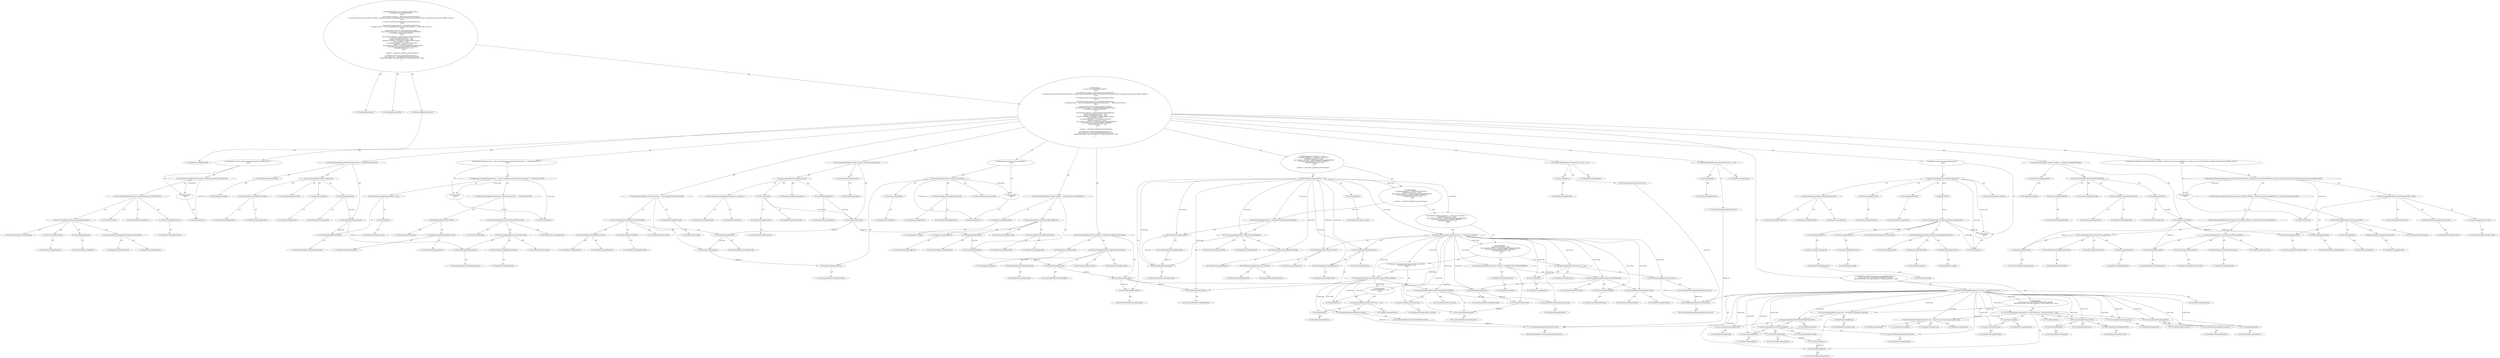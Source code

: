 digraph "visitToken#?,DetailAST" {
0 [label="2:CtTypeReferenceImpl@void" shape=ellipse]
1 [label="2:CtVirtualElement@visitToken" shape=ellipse]
2 [label="2:CtParameterImpl@DetailAST aAST" shape=ellipse]
3 [label="2:CtTypeReferenceImpl@DetailAST" shape=ellipse]
4 [label="3:CtExecutableReferenceImpl@inInterfaceBlock(DetailAST)" shape=ellipse]
5 [label="3:CtTypeReferenceImpl@ScopeUtils" shape=ellipse]
6 [label="3:CtTypeReferenceImpl@boolean" shape=ellipse]
7 [label="3:CtTypeReferenceImpl@DetailAST" shape=ellipse]
8 [label="3:CtVirtualElement@inInterfaceBlock" shape=ellipse]
9 [label="3:CtTypeAccessImpl@ScopeUtils" shape=ellipse]
10 [label="3:CtTypeReferenceImpl@ScopeUtils" shape=ellipse]
11 [label="3:CtVariableReadImpl@aAST" shape=ellipse]
12 [label="3:CtParameterReferenceImpl@aAST" shape=ellipse]
13 [label="3:CtInvocationImpl@ScopeUtils.inInterfaceBlock(aAST)" shape=ellipse]
14 [label="4:CtReturnImpl@return" shape=ellipse]
15 [label="3:CtBlockImpl@\{
    return;
\}" shape=ellipse]
16 [label="3:CtIfImpl@if (ScopeUtils.inInterfaceBlock(aAST)) \{
    return;
\}" shape=ellipse]
17 [label="6:CtTypeReferenceImpl@DetailAST" shape=ellipse]
18 [label="6:CtPackageReferenceImpl@" shape=ellipse]
19 [label="6:CtExecutableReferenceImpl@findFirstToken()" shape=ellipse]
20 [label="6:CtTypeReferenceImpl@DetailAST" shape=ellipse]
21 [label="6:CtTypeReferenceImpl@DetailAST" shape=ellipse]
22 [label="6:CtVirtualElement@findFirstToken" shape=ellipse]
23 [label="6:CtVariableReadImpl@aAST" shape=ellipse]
24 [label="6:CtParameterReferenceImpl@aAST" shape=ellipse]
25 [label="6:CtTypeAccessImpl@MODIFIERS" shape=ellipse]
26 [label="6:CtTypeReferenceImpl@MODIFIERS" shape=ellipse]
27 [label="6:CtInvocationImpl@aAST.findFirstToken(MODIFIERS)" shape=ellipse]
28 [label="6:CtVirtualElement@modifiers" shape=ellipse]
29 [label="6:CtLocalVariableImpl@final DetailAST modifiers = aAST.findFirstToken(MODIFIERS)" shape=ellipse]
30 [label="7:CtExecutableReferenceImpl@branchContains()" shape=ellipse]
31 [label="7:CtTypeReferenceImpl@DetailAST" shape=ellipse]
32 [label="7:CtVirtualElement@branchContains" shape=ellipse]
33 [label="7:CtVariableReadImpl@modifiers" shape=ellipse]
34 [label="7:CtLocalVariableReferenceImpl@modifiers" shape=ellipse]
35 [label="7:CtTypeAccessImpl@LITERAL_PRIVATE" shape=ellipse]
36 [label="7:CtTypeReferenceImpl@LITERAL_PRIVATE" shape=ellipse]
37 [label="7:CtInvocationImpl@modifiers.branchContains(LITERAL_PRIVATE)" shape=ellipse]
38 [label="7:CtExecutableReferenceImpl@branchContains()" shape=ellipse]
39 [label="7:CtTypeReferenceImpl@DetailAST" shape=ellipse]
40 [label="7:CtVirtualElement@branchContains" shape=ellipse]
41 [label="7:CtVariableReadImpl@modifiers" shape=ellipse]
42 [label="7:CtLocalVariableReferenceImpl@modifiers" shape=ellipse]
43 [label="7:CtTypeAccessImpl@ABSTRACT" shape=ellipse]
44 [label="7:CtTypeReferenceImpl@ABSTRACT" shape=ellipse]
45 [label="7:CtInvocationImpl@modifiers.branchContains(ABSTRACT)" shape=ellipse]
46 [label="7:CtBinaryOperatorImpl@(modifiers.branchContains(LITERAL_PRIVATE) || modifiers.branchContains(ABSTRACT))" shape=ellipse]
47 [label="8:CtExecutableReferenceImpl@branchContains()" shape=ellipse]
48 [label="8:CtTypeReferenceImpl@DetailAST" shape=ellipse]
49 [label="8:CtVirtualElement@branchContains" shape=ellipse]
50 [label="8:CtVariableReadImpl@modifiers" shape=ellipse]
51 [label="8:CtLocalVariableReferenceImpl@modifiers" shape=ellipse]
52 [label="8:CtTypeAccessImpl@FINAL" shape=ellipse]
53 [label="8:CtTypeReferenceImpl@FINAL" shape=ellipse]
54 [label="8:CtInvocationImpl@modifiers.branchContains(FINAL)" shape=ellipse]
55 [label="7:CtBinaryOperatorImpl@((modifiers.branchContains(LITERAL_PRIVATE) || modifiers.branchContains(ABSTRACT)) || modifiers.branchContains(FINAL))" shape=ellipse]
56 [label="9:CtExecutableReferenceImpl@branchContains()" shape=ellipse]
57 [label="9:CtTypeReferenceImpl@DetailAST" shape=ellipse]
58 [label="9:CtVirtualElement@branchContains" shape=ellipse]
59 [label="9:CtVariableReadImpl@modifiers" shape=ellipse]
60 [label="9:CtLocalVariableReferenceImpl@modifiers" shape=ellipse]
61 [label="9:CtTypeAccessImpl@LITERAL_STATIC" shape=ellipse]
62 [label="9:CtTypeReferenceImpl@LITERAL_STATIC" shape=ellipse]
63 [label="9:CtInvocationImpl@modifiers.branchContains(LITERAL_STATIC)" shape=ellipse]
64 [label="7:CtBinaryOperatorImpl@((modifiers.branchContains(LITERAL_PRIVATE) || modifiers.branchContains(ABSTRACT)) || modifiers.branchContains(FINAL)) || modifiers.branchContains(LITERAL_STATIC)" shape=ellipse]
65 [label="10:CtReturnImpl@return" shape=ellipse]
66 [label="9:CtBlockImpl@\{
    return;
\}" shape=ellipse]
67 [label="7:CtIfImpl@if (((modifiers.branchContains(LITERAL_PRIVATE) || modifiers.branchContains(ABSTRACT)) || modifiers.branchContains(FINAL)) || modifiers.branchContains(LITERAL_STATIC)) \{
    return;
\}" shape=ellipse]
68 [label="12:CtExecutableReferenceImpl@isIn()" shape=ellipse]
69 [label="12:CtVirtualElement@isIn" shape=ellipse]
70 [label="12:CtExecutableReferenceImpl@getSurroundingScope(DetailAST)" shape=ellipse]
71 [label="12:CtTypeReferenceImpl@ScopeUtils" shape=ellipse]
72 [label="12:CtTypeReferenceImpl@DetailAST" shape=ellipse]
73 [label="12:CtVirtualElement@getSurroundingScope" shape=ellipse]
74 [label="12:CtTypeAccessImpl@ScopeUtils" shape=ellipse]
75 [label="12:CtTypeReferenceImpl@ScopeUtils" shape=ellipse]
76 [label="12:CtVariableReadImpl@aAST" shape=ellipse]
77 [label="12:CtParameterReferenceImpl@aAST" shape=ellipse]
78 [label="12:CtInvocationImpl@ScopeUtils.getSurroundingScope(aAST)" shape=ellipse]
79 [label="12:CtTypeAccessImpl@PROTECTED" shape=ellipse]
80 [label="12:CtTypeReferenceImpl@PROTECTED" shape=ellipse]
81 [label="12:CtInvocationImpl@ScopeUtils.getSurroundingScope(aAST).isIn(PROTECTED)" shape=ellipse]
82 [label="12:CtUnaryOperatorImpl@!ScopeUtils.getSurroundingScope(aAST).isIn(PROTECTED)" shape=ellipse]
83 [label="13:CtReturnImpl@return" shape=ellipse]
84 [label="12:CtBlockImpl@\{
    return;
\}" shape=ellipse]
85 [label="12:CtIfImpl@if (!ScopeUtils.getSurroundingScope(aAST).isIn(PROTECTED)) \{
    return;
\}" shape=ellipse]
86 [label="15:CtTypeReferenceImpl@DetailAST" shape=ellipse]
87 [label="15:CtPackageReferenceImpl@" shape=ellipse]
88 [label="15:CtExecutableReferenceImpl@findFirstToken()" shape=ellipse]
89 [label="15:CtTypeReferenceImpl@DetailAST" shape=ellipse]
90 [label="15:CtTypeReferenceImpl@DetailAST" shape=ellipse]
91 [label="15:CtVirtualElement@findFirstToken" shape=ellipse]
92 [label="15:CtVariableReadImpl@aAST" shape=ellipse]
93 [label="15:CtParameterReferenceImpl@aAST" shape=ellipse]
94 [label="15:CtTypeAccessImpl@SLIST" shape=ellipse]
95 [label="15:CtTypeReferenceImpl@SLIST" shape=ellipse]
96 [label="15:CtInvocationImpl@aAST.findFirstToken(SLIST)" shape=ellipse]
97 [label="15:CtVirtualElement@implementation" shape=ellipse]
98 [label="15:CtLocalVariableImpl@final DetailAST implementation = aAST.findFirstToken(SLIST)" shape=ellipse]
99 [label="16:CtVariableReadImpl@implementation" shape=ellipse]
100 [label="16:CtLocalVariableReferenceImpl@implementation" shape=ellipse]
101 [label="16:CtLiteralImpl@null" shape=ellipse]
102 [label="16:CtTypeReferenceImpl@<nulltype>" shape=ellipse]
103 [label="16:CtBinaryOperatorImpl@(implementation != null)" shape=ellipse]
104 [label="17:CtExecutableReferenceImpl@getType()" shape=ellipse]
105 [label="17:CtVirtualElement@getType" shape=ellipse]
106 [label="17:CtExecutableReferenceImpl@getFirstChild()" shape=ellipse]
107 [label="17:CtTypeReferenceImpl@DetailAST" shape=ellipse]
108 [label="17:CtVirtualElement@getFirstChild" shape=ellipse]
109 [label="17:CtVariableReadImpl@implementation" shape=ellipse]
110 [label="17:CtLocalVariableReferenceImpl@implementation" shape=ellipse]
111 [label="17:CtInvocationImpl@implementation.getFirstChild()" shape=ellipse]
112 [label="17:CtInvocationImpl@implementation.getFirstChild().getType()" shape=ellipse]
113 [label="17:CtFieldReferenceImpl@TokenTypes.RCURLY" shape=ellipse]
114 [label="17:CtTypeReferenceImpl@TokenTypes" shape=ellipse]
115 [label="17:CtTypeReferenceImpl@PlaceHold" shape=ellipse]
116 [label="17:CtFieldReadImpl@TokenTypes.RCURLY" shape=ellipse]
117 [label="17:CtTypeAccessImpl@TokenTypes" shape=ellipse]
118 [label="17:CtBinaryOperatorImpl@(implementation.getFirstChild().getType() == TokenTypes.RCURLY)" shape=ellipse]
119 [label="16:CtBinaryOperatorImpl@(implementation != null) && (implementation.getFirstChild().getType() == TokenTypes.RCURLY)" shape=ellipse]
120 [label="18:CtReturnImpl@return" shape=ellipse]
121 [label="17:CtBlockImpl@\{
    return;
\}" shape=ellipse]
122 [label="16:CtIfImpl@if ((implementation != null) && (implementation.getFirstChild().getType() == TokenTypes.RCURLY)) \{
    return;
\}" shape=ellipse]
123 [label="20:CtTypeReferenceImpl@DetailAST" shape=ellipse]
124 [label="20:CtPackageReferenceImpl@" shape=ellipse]
125 [label="20:CtExecutableReferenceImpl@findContainingClass(<unknown>)" shape=ellipse]
126 [label="20:CtTypeReferenceImpl@DetailAST" shape=ellipse]
127 [label="20:CtTypeReferenceImpl@null" shape=ellipse]
128 [label="20:CtVirtualElement@findContainingClass" shape=ellipse]
129 [label="20:CtTypeAccessImpl@PlaceHold" shape=ellipse]
130 [label="20:CtTypeReferenceImpl@PlaceHold" shape=ellipse]
131 [label="20:CtThisAccessImpl@" shape=ellipse]
132 [label="20:CtTypeReferenceImpl@PlaceHold" shape=ellipse]
133 [label="20:CtVariableReadImpl@aAST" shape=ellipse]
134 [label="20:CtParameterReferenceImpl@aAST" shape=ellipse]
135 [label="20:CtInvocationImpl@findContainingClass(aAST)" shape=ellipse]
136 [label="20:CtVirtualElement@classDef" shape=ellipse]
137 [label="20:CtLocalVariableImpl@final DetailAST classDef = findContainingClass(aAST)" shape=ellipse]
138 [label="21:CtTypeReferenceImpl@DetailAST" shape=ellipse]
139 [label="21:CtPackageReferenceImpl@" shape=ellipse]
140 [label="21:CtExecutableReferenceImpl@findFirstToken()" shape=ellipse]
141 [label="21:CtTypeReferenceImpl@DetailAST" shape=ellipse]
142 [label="21:CtTypeReferenceImpl@DetailAST" shape=ellipse]
143 [label="21:CtVirtualElement@findFirstToken" shape=ellipse]
144 [label="21:CtVariableReadImpl@classDef" shape=ellipse]
145 [label="21:CtLocalVariableReferenceImpl@classDef" shape=ellipse]
146 [label="21:CtTypeAccessImpl@MODIFIERS" shape=ellipse]
147 [label="21:CtTypeReferenceImpl@MODIFIERS" shape=ellipse]
148 [label="21:CtInvocationImpl@classDef.findFirstToken(MODIFIERS)" shape=ellipse]
149 [label="21:CtVirtualElement@classMods" shape=ellipse]
150 [label="21:CtLocalVariableImpl@final DetailAST classMods = classDef.findFirstToken(MODIFIERS)" shape=ellipse]
151 [label="22:CtExecutableReferenceImpl@branchContains()" shape=ellipse]
152 [label="22:CtTypeReferenceImpl@DetailAST" shape=ellipse]
153 [label="22:CtTypeReferenceImpl@boolean" shape=ellipse]
154 [label="22:CtVirtualElement@branchContains" shape=ellipse]
155 [label="22:CtVariableReadImpl@classMods" shape=ellipse]
156 [label="22:CtLocalVariableReferenceImpl@classMods" shape=ellipse]
157 [label="22:CtTypeAccessImpl@FINAL" shape=ellipse]
158 [label="22:CtTypeReferenceImpl@FINAL" shape=ellipse]
159 [label="22:CtInvocationImpl@classMods.branchContains(FINAL)" shape=ellipse]
160 [label="23:CtReturnImpl@return" shape=ellipse]
161 [label="22:CtBlockImpl@\{
    return;
\}" shape=ellipse]
162 [label="22:CtIfImpl@if (classMods.branchContains(FINAL)) \{
    return;
\}" shape=ellipse]
163 [label="25:CtTypeReferenceImpl@DetailAST" shape=ellipse]
164 [label="25:CtPackageReferenceImpl@" shape=ellipse]
165 [label="25:CtExecutableReferenceImpl@findFirstToken()" shape=ellipse]
166 [label="25:CtTypeReferenceImpl@DetailAST" shape=ellipse]
167 [label="25:CtTypeReferenceImpl@DetailAST" shape=ellipse]
168 [label="25:CtVirtualElement@findFirstToken" shape=ellipse]
169 [label="25:CtVariableReadImpl@classDef" shape=ellipse]
170 [label="25:CtLocalVariableReferenceImpl@classDef" shape=ellipse]
171 [label="25:CtTypeAccessImpl@OBJBLOCK" shape=ellipse]
172 [label="25:CtTypeReferenceImpl@OBJBLOCK" shape=ellipse]
173 [label="25:CtInvocationImpl@classDef.findFirstToken(OBJBLOCK)" shape=ellipse]
174 [label="25:CtVirtualElement@objBlock" shape=ellipse]
175 [label="25:CtLocalVariableImpl@final DetailAST objBlock = classDef.findFirstToken(OBJBLOCK)" shape=ellipse]
176 [label="26:CtTypeReferenceImpl@boolean" shape=ellipse]
177 [label="26:CtLiteralImpl@true" shape=ellipse]
178 [label="26:CtTypeReferenceImpl@boolean" shape=ellipse]
179 [label="26:CtVirtualElement@hasDefaultConstructor" shape=ellipse]
180 [label="26:CtLocalVariableImpl@boolean hasDefaultConstructor = true" shape=ellipse]
181 [label="27:CtTypeReferenceImpl@boolean" shape=ellipse]
182 [label="27:CtLiteralImpl@false" shape=ellipse]
183 [label="27:CtTypeReferenceImpl@boolean" shape=ellipse]
184 [label="27:CtVirtualElement@hasExplNonPrivateCtor" shape=ellipse]
185 [label="27:CtLocalVariableImpl@boolean hasExplNonPrivateCtor = false" shape=ellipse]
186 [label="28:CtTypeReferenceImpl@DetailAST" shape=ellipse]
187 [label="28:CtPackageReferenceImpl@" shape=ellipse]
188 [label="28:CtExecutableReferenceImpl@getFirstChild()" shape=ellipse]
189 [label="28:CtTypeReferenceImpl@DetailAST" shape=ellipse]
190 [label="28:CtVirtualElement@getFirstChild" shape=ellipse]
191 [label="28:CtVariableReadImpl@objBlock" shape=ellipse]
192 [label="28:CtLocalVariableReferenceImpl@objBlock" shape=ellipse]
193 [label="28:CtInvocationImpl@((DetailAST) (objBlock.getFirstChild()))" shape=ellipse]
194 [label="28:CtTypeReferenceImpl@DetailAST" shape=ellipse]
195 [label="28:CtVirtualElement@candidate" shape=ellipse]
196 [label="28:CtLocalVariableImpl@DetailAST candidate = ((DetailAST) (objBlock.getFirstChild()))" shape=ellipse]
197 [label="29:CtVariableReadImpl@candidate" shape=ellipse]
198 [label="29:CtLocalVariableReferenceImpl@candidate" shape=ellipse]
199 [label="29:CtLiteralImpl@null" shape=ellipse]
200 [label="29:CtTypeReferenceImpl@<nulltype>" shape=ellipse]
201 [label="29:CtBinaryOperatorImpl@candidate != null" shape=ellipse]
202 [label="30:CtExecutableReferenceImpl@getType()" shape=ellipse]
203 [label="30:CtTypeReferenceImpl@DetailAST" shape=ellipse]
204 [label="30:CtVirtualElement@getType" shape=ellipse]
205 [label="30:CtVariableReadImpl@candidate" shape=ellipse]
206 [label="30:CtLocalVariableReferenceImpl@candidate" shape=ellipse]
207 [label="30:CtInvocationImpl@candidate.getType()" shape=ellipse]
208 [label="30:CtFieldReferenceImpl@TokenTypes.CTOR_DEF" shape=ellipse]
209 [label="30:CtTypeReferenceImpl@TokenTypes" shape=ellipse]
210 [label="30:CtTypeReferenceImpl@PlaceHold" shape=ellipse]
211 [label="30:CtFieldReadImpl@TokenTypes.CTOR_DEF" shape=ellipse]
212 [label="30:CtTypeAccessImpl@TokenTypes" shape=ellipse]
213 [label="30:CtBinaryOperatorImpl@candidate.getType() == TokenTypes.CTOR_DEF" shape=ellipse]
214 [label="31:CtVariableWriteImpl@hasDefaultConstructor" shape=ellipse]
215 [label="31:CtLocalVariableReferenceImpl@hasDefaultConstructor" shape=ellipse]
216 [label="31:CtLiteralImpl@false" shape=ellipse]
217 [label="31:CtTypeReferenceImpl@boolean" shape=ellipse]
218 [label="31:CtTypeReferenceImpl@boolean" shape=ellipse]
219 [label="31:CtAssignmentImpl@hasDefaultConstructor = false" shape=ellipse]
220 [label="32:CtTypeReferenceImpl@DetailAST" shape=ellipse]
221 [label="32:CtPackageReferenceImpl@" shape=ellipse]
222 [label="32:CtExecutableReferenceImpl@findFirstToken()" shape=ellipse]
223 [label="32:CtTypeReferenceImpl@DetailAST" shape=ellipse]
224 [label="32:CtTypeReferenceImpl@DetailAST" shape=ellipse]
225 [label="32:CtVirtualElement@findFirstToken" shape=ellipse]
226 [label="32:CtVariableReadImpl@candidate" shape=ellipse]
227 [label="32:CtLocalVariableReferenceImpl@candidate" shape=ellipse]
228 [label="32:CtTypeAccessImpl@MODIFIERS" shape=ellipse]
229 [label="32:CtTypeReferenceImpl@MODIFIERS" shape=ellipse]
230 [label="32:CtInvocationImpl@candidate.findFirstToken(MODIFIERS)" shape=ellipse]
231 [label="32:CtVirtualElement@ctorMods" shape=ellipse]
232 [label="32:CtLocalVariableImpl@final DetailAST ctorMods = candidate.findFirstToken(MODIFIERS)" shape=ellipse]
233 [label="33:CtExecutableReferenceImpl@branchContains()" shape=ellipse]
234 [label="33:CtTypeReferenceImpl@DetailAST" shape=ellipse]
235 [label="33:CtVirtualElement@branchContains" shape=ellipse]
236 [label="33:CtVariableReadImpl@ctorMods" shape=ellipse]
237 [label="33:CtLocalVariableReferenceImpl@ctorMods" shape=ellipse]
238 [label="33:CtTypeAccessImpl@LITERAL_PRIVATE" shape=ellipse]
239 [label="33:CtTypeReferenceImpl@LITERAL_PRIVATE" shape=ellipse]
240 [label="33:CtInvocationImpl@ctorMods.branchContains(LITERAL_PRIVATE)" shape=ellipse]
241 [label="33:CtUnaryOperatorImpl@!ctorMods.branchContains(LITERAL_PRIVATE)" shape=ellipse]
242 [label="34:CtVariableWriteImpl@hasExplNonPrivateCtor" shape=ellipse]
243 [label="34:CtLocalVariableReferenceImpl@hasExplNonPrivateCtor" shape=ellipse]
244 [label="34:CtLiteralImpl@true" shape=ellipse]
245 [label="34:CtTypeReferenceImpl@boolean" shape=ellipse]
246 [label="34:CtTypeReferenceImpl@boolean" shape=ellipse]
247 [label="34:CtAssignmentImpl@hasExplNonPrivateCtor = true" shape=ellipse]
248 [label="35:CtBreakImpl@break" shape=ellipse]
249 [label="33:CtBlockImpl@\{
    hasExplNonPrivateCtor = true;
    break;
\}" shape=ellipse]
250 [label="33:CtIfImpl@if (!ctorMods.branchContains(LITERAL_PRIVATE)) \{
    hasExplNonPrivateCtor = true;
    break;
\}" shape=ellipse]
251 [label="30:CtBlockImpl@\{
    hasDefaultConstructor = false;
    final DetailAST ctorMods = candidate.findFirstToken(MODIFIERS);
    if (!ctorMods.branchContains(LITERAL_PRIVATE)) \{
        hasExplNonPrivateCtor = true;
        break;
    \}
\}" shape=ellipse]
252 [label="30:CtIfImpl@if (candidate.getType() == TokenTypes.CTOR_DEF) \{
    hasDefaultConstructor = false;
    final DetailAST ctorMods = candidate.findFirstToken(MODIFIERS);
    if (!ctorMods.branchContains(LITERAL_PRIVATE)) \{
        hasExplNonPrivateCtor = true;
        break;
    \}
\}" shape=ellipse]
253 [label="38:CtVariableWriteImpl@candidate" shape=ellipse]
254 [label="38:CtLocalVariableReferenceImpl@candidate" shape=ellipse]
255 [label="38:CtExecutableReferenceImpl@getNextSibling()" shape=ellipse]
256 [label="38:CtTypeReferenceImpl@DetailAST" shape=ellipse]
257 [label="38:CtVirtualElement@getNextSibling" shape=ellipse]
258 [label="38:CtVariableReadImpl@candidate" shape=ellipse]
259 [label="38:CtLocalVariableReferenceImpl@candidate" shape=ellipse]
260 [label="38:CtInvocationImpl@((DetailAST) (candidate.getNextSibling()))" shape=ellipse]
261 [label="38:CtTypeReferenceImpl@DetailAST" shape=ellipse]
262 [label="38:CtAssignmentImpl@candidate = ((DetailAST) (candidate.getNextSibling()))" shape=ellipse]
263 [label="29:CtBlockImpl@\{
    if (candidate.getType() == TokenTypes.CTOR_DEF) \{
        hasDefaultConstructor = false;
        final DetailAST ctorMods = candidate.findFirstToken(MODIFIERS);
        if (!ctorMods.branchContains(LITERAL_PRIVATE)) \{
            hasExplNonPrivateCtor = true;
            break;
        \}
    \}
    candidate = ((DetailAST) (candidate.getNextSibling()));
\}" shape=ellipse]
264 [label="29:CtWhileImpl@while (candidate != null) \{
    if (candidate.getType() == TokenTypes.CTOR_DEF) \{
        hasDefaultConstructor = false;
        final DetailAST ctorMods = candidate.findFirstToken(MODIFIERS);
        if (!ctorMods.branchContains(LITERAL_PRIVATE)) \{
            hasExplNonPrivateCtor = true;
            break;
        \}
    \}
    candidate = ((DetailAST) (candidate.getNextSibling()));
\} " shape=ellipse]
265 [label="40:CtVariableReadImpl@hasDefaultConstructor" shape=ellipse]
266 [label="40:CtLocalVariableReferenceImpl@hasDefaultConstructor" shape=ellipse]
267 [label="40:CtVariableReadImpl@hasExplNonPrivateCtor" shape=ellipse]
268 [label="40:CtLocalVariableReferenceImpl@hasExplNonPrivateCtor" shape=ellipse]
269 [label="40:CtBinaryOperatorImpl@hasDefaultConstructor || hasExplNonPrivateCtor" shape=ellipse]
270 [label="40:CtTypeReferenceImpl@boolean" shape=ellipse]
271 [label="41:CtTypeReferenceImpl@String" shape=ellipse]
272 [label="41:CtPackageReferenceImpl@java.lang" shape=ellipse]
273 [label="41:CtExecutableReferenceImpl@getText()" shape=ellipse]
274 [label="41:CtTypeReferenceImpl@String" shape=ellipse]
275 [label="41:CtVirtualElement@getText" shape=ellipse]
276 [label="41:CtExecutableReferenceImpl@findFirstToken()" shape=ellipse]
277 [label="41:CtTypeReferenceImpl@DetailAST" shape=ellipse]
278 [label="41:CtVirtualElement@findFirstToken" shape=ellipse]
279 [label="41:CtVariableReadImpl@aAST" shape=ellipse]
280 [label="41:CtParameterReferenceImpl@aAST" shape=ellipse]
281 [label="41:CtTypeAccessImpl@IDENT" shape=ellipse]
282 [label="41:CtTypeReferenceImpl@IDENT" shape=ellipse]
283 [label="41:CtInvocationImpl@aAST.findFirstToken(IDENT)" shape=ellipse]
284 [label="41:CtInvocationImpl@aAST.findFirstToken(IDENT).getText()" shape=ellipse]
285 [label="41:CtVirtualElement@name" shape=ellipse]
286 [label="41:CtLocalVariableImpl@final String name = aAST.findFirstToken(IDENT).getText()" shape=ellipse]
287 [label="42:CtExecutableReferenceImpl@log(<unknown>,<unknown>,java.lang.String,java.lang.String)" shape=ellipse]
288 [label="42:CtTypeReferenceImpl@null" shape=ellipse]
289 [label="42:CtTypeReferenceImpl@null" shape=ellipse]
290 [label="42:CtTypeReferenceImpl@String" shape=ellipse]
291 [label="42:CtTypeReferenceImpl@String" shape=ellipse]
292 [label="42:CtVirtualElement@log" shape=ellipse]
293 [label="42:CtTypeAccessImpl@PlaceHold" shape=ellipse]
294 [label="42:CtTypeReferenceImpl@PlaceHold" shape=ellipse]
295 [label="42:CtThisAccessImpl@" shape=ellipse]
296 [label="42:CtTypeReferenceImpl@PlaceHold" shape=ellipse]
297 [label="42:CtExecutableReferenceImpl@getLineNo()" shape=ellipse]
298 [label="42:CtTypeReferenceImpl@DetailAST" shape=ellipse]
299 [label="42:CtVirtualElement@getLineNo" shape=ellipse]
300 [label="42:CtVariableReadImpl@aAST" shape=ellipse]
301 [label="42:CtParameterReferenceImpl@aAST" shape=ellipse]
302 [label="42:CtInvocationImpl@aAST.getLineNo()" shape=ellipse]
303 [label="42:CtExecutableReferenceImpl@getColumnNo()" shape=ellipse]
304 [label="42:CtTypeReferenceImpl@DetailAST" shape=ellipse]
305 [label="42:CtVirtualElement@getColumnNo" shape=ellipse]
306 [label="42:CtVariableReadImpl@aAST" shape=ellipse]
307 [label="42:CtParameterReferenceImpl@aAST" shape=ellipse]
308 [label="42:CtInvocationImpl@aAST.getColumnNo()" shape=ellipse]
309 [label="42:CtLiteralImpl@\"design.forExtension\"" shape=ellipse]
310 [label="42:CtTypeReferenceImpl@String" shape=ellipse]
311 [label="42:CtVariableReadImpl@name" shape=ellipse]
312 [label="42:CtLocalVariableReferenceImpl@name" shape=ellipse]
313 [label="42:CtInvocationImpl@log(aAST.getLineNo(), aAST.getColumnNo(), \"design.forExtension\", name)" shape=ellipse]
314 [label="40:CtBlockImpl@\{
    final String name = aAST.findFirstToken(IDENT).getText();
    log(aAST.getLineNo(), aAST.getColumnNo(), \"design.forExtension\", name);
\}" shape=ellipse]
315 [label="40:CtIfImpl@if (hasDefaultConstructor || hasExplNonPrivateCtor) \{
    final String name = aAST.findFirstToken(IDENT).getText();
    log(aAST.getLineNo(), aAST.getColumnNo(), \"design.forExtension\", name);
\}" shape=ellipse]
316 [label="2:CtBlockImpl@\{
    if (ScopeUtils.inInterfaceBlock(aAST)) \{
        return;
    \}
    final DetailAST modifiers = aAST.findFirstToken(MODIFIERS);
    if (((modifiers.branchContains(LITERAL_PRIVATE) || modifiers.branchContains(ABSTRACT)) || modifiers.branchContains(FINAL)) || modifiers.branchContains(LITERAL_STATIC)) \{
        return;
    \}
    if (!ScopeUtils.getSurroundingScope(aAST).isIn(PROTECTED)) \{
        return;
    \}
    final DetailAST implementation = aAST.findFirstToken(SLIST);
    if ((implementation != null) && (implementation.getFirstChild().getType() == TokenTypes.RCURLY)) \{
        return;
    \}
    final DetailAST classDef = findContainingClass(aAST);
    final DetailAST classMods = classDef.findFirstToken(MODIFIERS);
    if (classMods.branchContains(FINAL)) \{
        return;
    \}
    final DetailAST objBlock = classDef.findFirstToken(OBJBLOCK);
    boolean hasDefaultConstructor = true;
    boolean hasExplNonPrivateCtor = false;
    DetailAST candidate = ((DetailAST) (objBlock.getFirstChild()));
    while (candidate != null) \{
        if (candidate.getType() == TokenTypes.CTOR_DEF) \{
            hasDefaultConstructor = false;
            final DetailAST ctorMods = candidate.findFirstToken(MODIFIERS);
            if (!ctorMods.branchContains(LITERAL_PRIVATE)) \{
                hasExplNonPrivateCtor = true;
                break;
            \}
        \}
        candidate = ((DetailAST) (candidate.getNextSibling()));
    \} 
    if (hasDefaultConstructor || hasExplNonPrivateCtor) \{
        final String name = aAST.findFirstToken(IDENT).getText();
        log(aAST.getLineNo(), aAST.getColumnNo(), \"design.forExtension\", name);
    \}
\}" shape=ellipse]
317 [label="2:CtMethodImpl@public void visitToken(DetailAST aAST) \{
    if (ScopeUtils.inInterfaceBlock(aAST)) \{
        return;
    \}
    final DetailAST modifiers = aAST.findFirstToken(MODIFIERS);
    if (((modifiers.branchContains(LITERAL_PRIVATE) || modifiers.branchContains(ABSTRACT)) || modifiers.branchContains(FINAL)) || modifiers.branchContains(LITERAL_STATIC)) \{
        return;
    \}
    if (!ScopeUtils.getSurroundingScope(aAST).isIn(PROTECTED)) \{
        return;
    \}
    final DetailAST implementation = aAST.findFirstToken(SLIST);
    if ((implementation != null) && (implementation.getFirstChild().getType() == TokenTypes.RCURLY)) \{
        return;
    \}
    final DetailAST classDef = findContainingClass(aAST);
    final DetailAST classMods = classDef.findFirstToken(MODIFIERS);
    if (classMods.branchContains(FINAL)) \{
        return;
    \}
    final DetailAST objBlock = classDef.findFirstToken(OBJBLOCK);
    boolean hasDefaultConstructor = true;
    boolean hasExplNonPrivateCtor = false;
    DetailAST candidate = ((DetailAST) (objBlock.getFirstChild()));
    while (candidate != null) \{
        if (candidate.getType() == TokenTypes.CTOR_DEF) \{
            hasDefaultConstructor = false;
            final DetailAST ctorMods = candidate.findFirstToken(MODIFIERS);
            if (!ctorMods.branchContains(LITERAL_PRIVATE)) \{
                hasExplNonPrivateCtor = true;
                break;
            \}
        \}
        candidate = ((DetailAST) (candidate.getNextSibling()));
    \} 
    if (hasDefaultConstructor || hasExplNonPrivateCtor) \{
        final String name = aAST.findFirstToken(IDENT).getText();
        log(aAST.getLineNo(), aAST.getColumnNo(), \"design.forExtension\", name);
    \}
\}" shape=ellipse]
318 [label="3:Update@UPDATE" shape=ellipse]
319 [label="3:CtPackageReferenceImpl@" shape=ellipse]
320 [label="3:CtTypeReferenceImpl@ScopeUtils" shape=ellipse]
321 [label="3:CtTypeAccessImpl@ScopeUtils" shape=ellipse]
322 [label="3:CtPackageReferenceImpl@" shape=ellipse]
323 [label="3:CtTypeReferenceImpl@ScopeUtils" shape=ellipse]
324 [label="3:CtTypeReferenceImpl@boolean" shape=ellipse]
325 [label="3:CtPackageReferenceImpl@" shape=ellipse]
326 [label="3:CtTypeReferenceImpl@DetailAST" shape=ellipse]
327 [label="3:CtExecutableReferenceImpl@inInterfaceOrAnnotationBlock(DetailAST)" shape=ellipse]
328 [label="3:CtPackageReferenceImpl@" shape=ellipse]
329 [label="3:CtTypeReferenceImpl@DetailAST" shape=ellipse]
330 [label="3:CtParameterReferenceImpl@aAST" shape=ellipse]
331 [label="3:CtVariableReadImpl@aAST" shape=ellipse]
332 [label="3:CtInvocationImpl@ScopeUtils.inInterfaceOrAnnotationBlock(aAST)" shape=ellipse]
333 [label="3:CtVirtualElement@inInterfaceOrAnnotationBlock" shape=ellipse]
2 -> 3 [label="AST"];
4 -> 5 [label="AST"];
4 -> 6 [label="AST"];
4 -> 7 [label="AST"];
9 -> 10 [label="AST"];
11 -> 12 [label="AST"];
13 -> 8 [label="AST"];
13 -> 9 [label="AST"];
13 -> 4 [label="AST"];
13 -> 11 [label="AST"];
13 -> 15 [label="Control Dep"];
13 -> 14 [label="Control Dep"];
13 -> 318 [label="Action"];
15 -> 14 [label="AST"];
16 -> 13 [label="AST"];
16 -> 15 [label="AST"];
17 -> 18 [label="AST"];
19 -> 20 [label="AST"];
19 -> 21 [label="AST"];
23 -> 24 [label="AST"];
23 -> 28 [label="Data Dep"];
25 -> 26 [label="AST"];
27 -> 22 [label="AST"];
27 -> 23 [label="AST"];
27 -> 19 [label="AST"];
27 -> 25 [label="AST"];
28 -> 33 [label="Define-Use"];
28 -> 41 [label="Define-Use"];
28 -> 50 [label="Define-Use"];
28 -> 59 [label="Define-Use"];
29 -> 28 [label="AST"];
29 -> 17 [label="AST"];
29 -> 27 [label="AST"];
30 -> 31 [label="AST"];
33 -> 34 [label="AST"];
35 -> 36 [label="AST"];
37 -> 32 [label="AST"];
37 -> 33 [label="AST"];
37 -> 30 [label="AST"];
37 -> 35 [label="AST"];
38 -> 39 [label="AST"];
41 -> 42 [label="AST"];
43 -> 44 [label="AST"];
45 -> 40 [label="AST"];
45 -> 41 [label="AST"];
45 -> 38 [label="AST"];
45 -> 43 [label="AST"];
46 -> 37 [label="AST"];
46 -> 45 [label="AST"];
47 -> 48 [label="AST"];
50 -> 51 [label="AST"];
52 -> 53 [label="AST"];
54 -> 49 [label="AST"];
54 -> 50 [label="AST"];
54 -> 47 [label="AST"];
54 -> 52 [label="AST"];
55 -> 46 [label="AST"];
55 -> 54 [label="AST"];
56 -> 57 [label="AST"];
59 -> 60 [label="AST"];
61 -> 62 [label="AST"];
63 -> 58 [label="AST"];
63 -> 59 [label="AST"];
63 -> 56 [label="AST"];
63 -> 61 [label="AST"];
64 -> 55 [label="AST"];
64 -> 63 [label="AST"];
64 -> 66 [label="Control Dep"];
64 -> 65 [label="Control Dep"];
66 -> 65 [label="AST"];
67 -> 64 [label="AST"];
67 -> 66 [label="AST"];
70 -> 71 [label="AST"];
70 -> 72 [label="AST"];
74 -> 75 [label="AST"];
76 -> 77 [label="AST"];
78 -> 73 [label="AST"];
78 -> 74 [label="AST"];
78 -> 70 [label="AST"];
78 -> 76 [label="AST"];
79 -> 80 [label="AST"];
81 -> 69 [label="AST"];
81 -> 78 [label="AST"];
81 -> 68 [label="AST"];
81 -> 79 [label="AST"];
82 -> 81 [label="AST"];
82 -> 84 [label="Control Dep"];
82 -> 83 [label="Control Dep"];
84 -> 83 [label="AST"];
85 -> 82 [label="AST"];
85 -> 84 [label="AST"];
86 -> 87 [label="AST"];
88 -> 89 [label="AST"];
88 -> 90 [label="AST"];
92 -> 93 [label="AST"];
92 -> 97 [label="Data Dep"];
94 -> 95 [label="AST"];
96 -> 91 [label="AST"];
96 -> 92 [label="AST"];
96 -> 88 [label="AST"];
96 -> 94 [label="AST"];
97 -> 99 [label="Define-Use"];
97 -> 109 [label="Define-Use"];
98 -> 97 [label="AST"];
98 -> 86 [label="AST"];
98 -> 96 [label="AST"];
99 -> 100 [label="AST"];
101 -> 102 [label="AST"];
103 -> 99 [label="AST"];
103 -> 101 [label="AST"];
106 -> 107 [label="AST"];
109 -> 110 [label="AST"];
111 -> 108 [label="AST"];
111 -> 109 [label="AST"];
111 -> 106 [label="AST"];
112 -> 105 [label="AST"];
112 -> 111 [label="AST"];
112 -> 104 [label="AST"];
113 -> 114 [label="AST"];
113 -> 115 [label="AST"];
116 -> 117 [label="AST"];
116 -> 113 [label="AST"];
118 -> 112 [label="AST"];
118 -> 116 [label="AST"];
119 -> 103 [label="AST"];
119 -> 118 [label="AST"];
119 -> 121 [label="Control Dep"];
119 -> 120 [label="Control Dep"];
121 -> 120 [label="AST"];
122 -> 119 [label="AST"];
122 -> 121 [label="AST"];
123 -> 124 [label="AST"];
125 -> 126 [label="AST"];
125 -> 127 [label="AST"];
129 -> 130 [label="AST"];
131 -> 132 [label="AST"];
131 -> 129 [label="AST"];
131 -> 136 [label="Data Dep"];
133 -> 134 [label="AST"];
133 -> 136 [label="Data Dep"];
135 -> 128 [label="AST"];
135 -> 131 [label="AST"];
135 -> 125 [label="AST"];
135 -> 133 [label="AST"];
136 -> 144 [label="Define-Use"];
136 -> 169 [label="Define-Use"];
137 -> 136 [label="AST"];
137 -> 123 [label="AST"];
137 -> 135 [label="AST"];
138 -> 139 [label="AST"];
140 -> 141 [label="AST"];
140 -> 142 [label="AST"];
144 -> 145 [label="AST"];
144 -> 149 [label="Data Dep"];
146 -> 147 [label="AST"];
148 -> 143 [label="AST"];
148 -> 144 [label="AST"];
148 -> 140 [label="AST"];
148 -> 146 [label="AST"];
149 -> 155 [label="Define-Use"];
150 -> 149 [label="AST"];
150 -> 138 [label="AST"];
150 -> 148 [label="AST"];
151 -> 152 [label="AST"];
151 -> 153 [label="AST"];
155 -> 156 [label="AST"];
157 -> 158 [label="AST"];
159 -> 154 [label="AST"];
159 -> 155 [label="AST"];
159 -> 151 [label="AST"];
159 -> 157 [label="AST"];
159 -> 161 [label="Control Dep"];
159 -> 160 [label="Control Dep"];
161 -> 160 [label="AST"];
162 -> 159 [label="AST"];
162 -> 161 [label="AST"];
163 -> 164 [label="AST"];
165 -> 166 [label="AST"];
165 -> 167 [label="AST"];
169 -> 170 [label="AST"];
169 -> 174 [label="Data Dep"];
171 -> 172 [label="AST"];
173 -> 168 [label="AST"];
173 -> 169 [label="AST"];
173 -> 165 [label="AST"];
173 -> 171 [label="AST"];
174 -> 191 [label="Define-Use"];
175 -> 174 [label="AST"];
175 -> 163 [label="AST"];
175 -> 173 [label="AST"];
177 -> 178 [label="AST"];
179 -> 265 [label="Define-Use"];
180 -> 179 [label="AST"];
180 -> 176 [label="AST"];
180 -> 177 [label="AST"];
182 -> 183 [label="AST"];
184 -> 267 [label="Define-Use"];
185 -> 184 [label="AST"];
185 -> 181 [label="AST"];
185 -> 182 [label="AST"];
186 -> 187 [label="AST"];
188 -> 189 [label="AST"];
191 -> 192 [label="AST"];
191 -> 195 [label="Data Dep"];
193 -> 190 [label="AST"];
193 -> 194 [label="AST"];
193 -> 191 [label="AST"];
193 -> 188 [label="AST"];
195 -> 197 [label="Define-Use"];
195 -> 205 [label="Define-Use"];
195 -> 226 [label="Define-Use"];
196 -> 195 [label="AST"];
196 -> 186 [label="AST"];
196 -> 193 [label="AST"];
197 -> 198 [label="AST"];
199 -> 200 [label="AST"];
201 -> 197 [label="AST"];
201 -> 199 [label="AST"];
201 -> 263 [label="Control Dep"];
201 -> 252 [label="Control Dep"];
201 -> 213 [label="Control Dep"];
201 -> 207 [label="Control Dep"];
201 -> 202 [label="Control Dep"];
201 -> 205 [label="Control Dep"];
201 -> 211 [label="Control Dep"];
201 -> 262 [label="Control Dep"];
201 -> 253 [label="Control Dep"];
201 -> 260 [label="Control Dep"];
201 -> 255 [label="Control Dep"];
201 -> 258 [label="Control Dep"];
202 -> 203 [label="AST"];
205 -> 206 [label="AST"];
207 -> 204 [label="AST"];
207 -> 205 [label="AST"];
207 -> 202 [label="AST"];
208 -> 209 [label="AST"];
208 -> 210 [label="AST"];
211 -> 212 [label="AST"];
211 -> 208 [label="AST"];
213 -> 207 [label="AST"];
213 -> 211 [label="AST"];
213 -> 251 [label="Control Dep"];
213 -> 219 [label="Control Dep"];
213 -> 214 [label="Control Dep"];
213 -> 216 [label="Control Dep"];
213 -> 232 [label="Control Dep"];
213 -> 230 [label="Control Dep"];
213 -> 222 [label="Control Dep"];
213 -> 226 [label="Control Dep"];
213 -> 228 [label="Control Dep"];
213 -> 250 [label="Control Dep"];
213 -> 241 [label="Control Dep"];
213 -> 240 [label="Control Dep"];
213 -> 233 [label="Control Dep"];
213 -> 236 [label="Control Dep"];
213 -> 238 [label="Control Dep"];
214 -> 215 [label="AST"];
214 -> 265 [label="Define-Use"];
215 -> 265 [label="Define-Use"];
216 -> 217 [label="AST"];
219 -> 218 [label="AST"];
219 -> 214 [label="AST"];
219 -> 216 [label="AST"];
220 -> 221 [label="AST"];
222 -> 223 [label="AST"];
222 -> 224 [label="AST"];
226 -> 227 [label="AST"];
226 -> 231 [label="Data Dep"];
228 -> 229 [label="AST"];
230 -> 225 [label="AST"];
230 -> 226 [label="AST"];
230 -> 222 [label="AST"];
230 -> 228 [label="AST"];
231 -> 236 [label="Define-Use"];
232 -> 231 [label="AST"];
232 -> 220 [label="AST"];
232 -> 230 [label="AST"];
233 -> 234 [label="AST"];
236 -> 237 [label="AST"];
238 -> 239 [label="AST"];
240 -> 235 [label="AST"];
240 -> 236 [label="AST"];
240 -> 233 [label="AST"];
240 -> 238 [label="AST"];
241 -> 240 [label="AST"];
241 -> 249 [label="Control Dep"];
241 -> 247 [label="Control Dep"];
241 -> 242 [label="Control Dep"];
241 -> 244 [label="Control Dep"];
241 -> 248 [label="Control Dep"];
242 -> 243 [label="AST"];
242 -> 267 [label="Define-Use"];
243 -> 267 [label="Define-Use"];
244 -> 245 [label="AST"];
247 -> 246 [label="AST"];
247 -> 242 [label="AST"];
247 -> 244 [label="AST"];
249 -> 247 [label="AST"];
249 -> 248 [label="AST"];
250 -> 241 [label="AST"];
250 -> 249 [label="AST"];
251 -> 219 [label="AST"];
251 -> 232 [label="AST"];
251 -> 250 [label="AST"];
252 -> 213 [label="AST"];
252 -> 251 [label="AST"];
253 -> 254 [label="AST"];
254 -> 258 [label="Define-Use"];
255 -> 256 [label="AST"];
258 -> 259 [label="AST"];
258 -> 253 [label="Data Dep"];
260 -> 257 [label="AST"];
260 -> 261 [label="AST"];
260 -> 258 [label="AST"];
260 -> 255 [label="AST"];
262 -> 253 [label="AST"];
262 -> 260 [label="AST"];
263 -> 252 [label="AST"];
263 -> 262 [label="AST"];
264 -> 201 [label="AST"];
264 -> 263 [label="AST"];
265 -> 266 [label="AST"];
267 -> 268 [label="AST"];
269 -> 270 [label="AST"];
269 -> 265 [label="AST"];
269 -> 267 [label="AST"];
269 -> 314 [label="Control Dep"];
269 -> 286 [label="Control Dep"];
269 -> 284 [label="Control Dep"];
269 -> 273 [label="Control Dep"];
269 -> 283 [label="Control Dep"];
269 -> 276 [label="Control Dep"];
269 -> 279 [label="Control Dep"];
269 -> 281 [label="Control Dep"];
269 -> 313 [label="Control Dep"];
269 -> 287 [label="Control Dep"];
269 -> 295 [label="Control Dep"];
269 -> 293 [label="Control Dep"];
269 -> 302 [label="Control Dep"];
269 -> 297 [label="Control Dep"];
269 -> 300 [label="Control Dep"];
269 -> 308 [label="Control Dep"];
269 -> 303 [label="Control Dep"];
269 -> 306 [label="Control Dep"];
269 -> 309 [label="Control Dep"];
269 -> 311 [label="Control Dep"];
271 -> 272 [label="AST"];
273 -> 274 [label="AST"];
276 -> 277 [label="AST"];
279 -> 280 [label="AST"];
279 -> 285 [label="Data Dep"];
281 -> 282 [label="AST"];
283 -> 278 [label="AST"];
283 -> 279 [label="AST"];
283 -> 276 [label="AST"];
283 -> 281 [label="AST"];
284 -> 275 [label="AST"];
284 -> 283 [label="AST"];
284 -> 273 [label="AST"];
285 -> 311 [label="Define-Use"];
286 -> 285 [label="AST"];
286 -> 271 [label="AST"];
286 -> 284 [label="AST"];
287 -> 288 [label="AST"];
287 -> 289 [label="AST"];
287 -> 290 [label="AST"];
287 -> 291 [label="AST"];
293 -> 294 [label="AST"];
295 -> 296 [label="AST"];
295 -> 293 [label="AST"];
297 -> 298 [label="AST"];
300 -> 301 [label="AST"];
302 -> 299 [label="AST"];
302 -> 300 [label="AST"];
302 -> 297 [label="AST"];
303 -> 304 [label="AST"];
306 -> 307 [label="AST"];
308 -> 305 [label="AST"];
308 -> 306 [label="AST"];
308 -> 303 [label="AST"];
309 -> 310 [label="AST"];
311 -> 312 [label="AST"];
313 -> 292 [label="AST"];
313 -> 295 [label="AST"];
313 -> 287 [label="AST"];
313 -> 302 [label="AST"];
313 -> 308 [label="AST"];
313 -> 309 [label="AST"];
313 -> 311 [label="AST"];
314 -> 286 [label="AST"];
314 -> 313 [label="AST"];
315 -> 269 [label="AST"];
315 -> 314 [label="AST"];
316 -> 16 [label="AST"];
316 -> 29 [label="AST"];
316 -> 67 [label="AST"];
316 -> 85 [label="AST"];
316 -> 98 [label="AST"];
316 -> 122 [label="AST"];
316 -> 137 [label="AST"];
316 -> 150 [label="AST"];
316 -> 162 [label="AST"];
316 -> 175 [label="AST"];
316 -> 180 [label="AST"];
316 -> 185 [label="AST"];
316 -> 196 [label="AST"];
316 -> 264 [label="AST"];
316 -> 315 [label="AST"];
317 -> 1 [label="AST"];
317 -> 0 [label="AST"];
317 -> 2 [label="AST"];
317 -> 316 [label="AST"];
318 -> 332 [label="Action"];
320 -> 319 [label="AST"];
321 -> 320 [label="AST"];
323 -> 322 [label="AST"];
326 -> 325 [label="AST"];
327 -> 323 [label="AST"];
327 -> 324 [label="AST"];
327 -> 326 [label="AST"];
329 -> 328 [label="AST"];
330 -> 329 [label="AST"];
331 -> 330 [label="AST"];
332 -> 333 [label="AST"];
332 -> 321 [label="AST"];
332 -> 327 [label="AST"];
332 -> 331 [label="AST"];
332 -> 15 [label="Control Dep"];
332 -> 14 [label="Control Dep"];
}